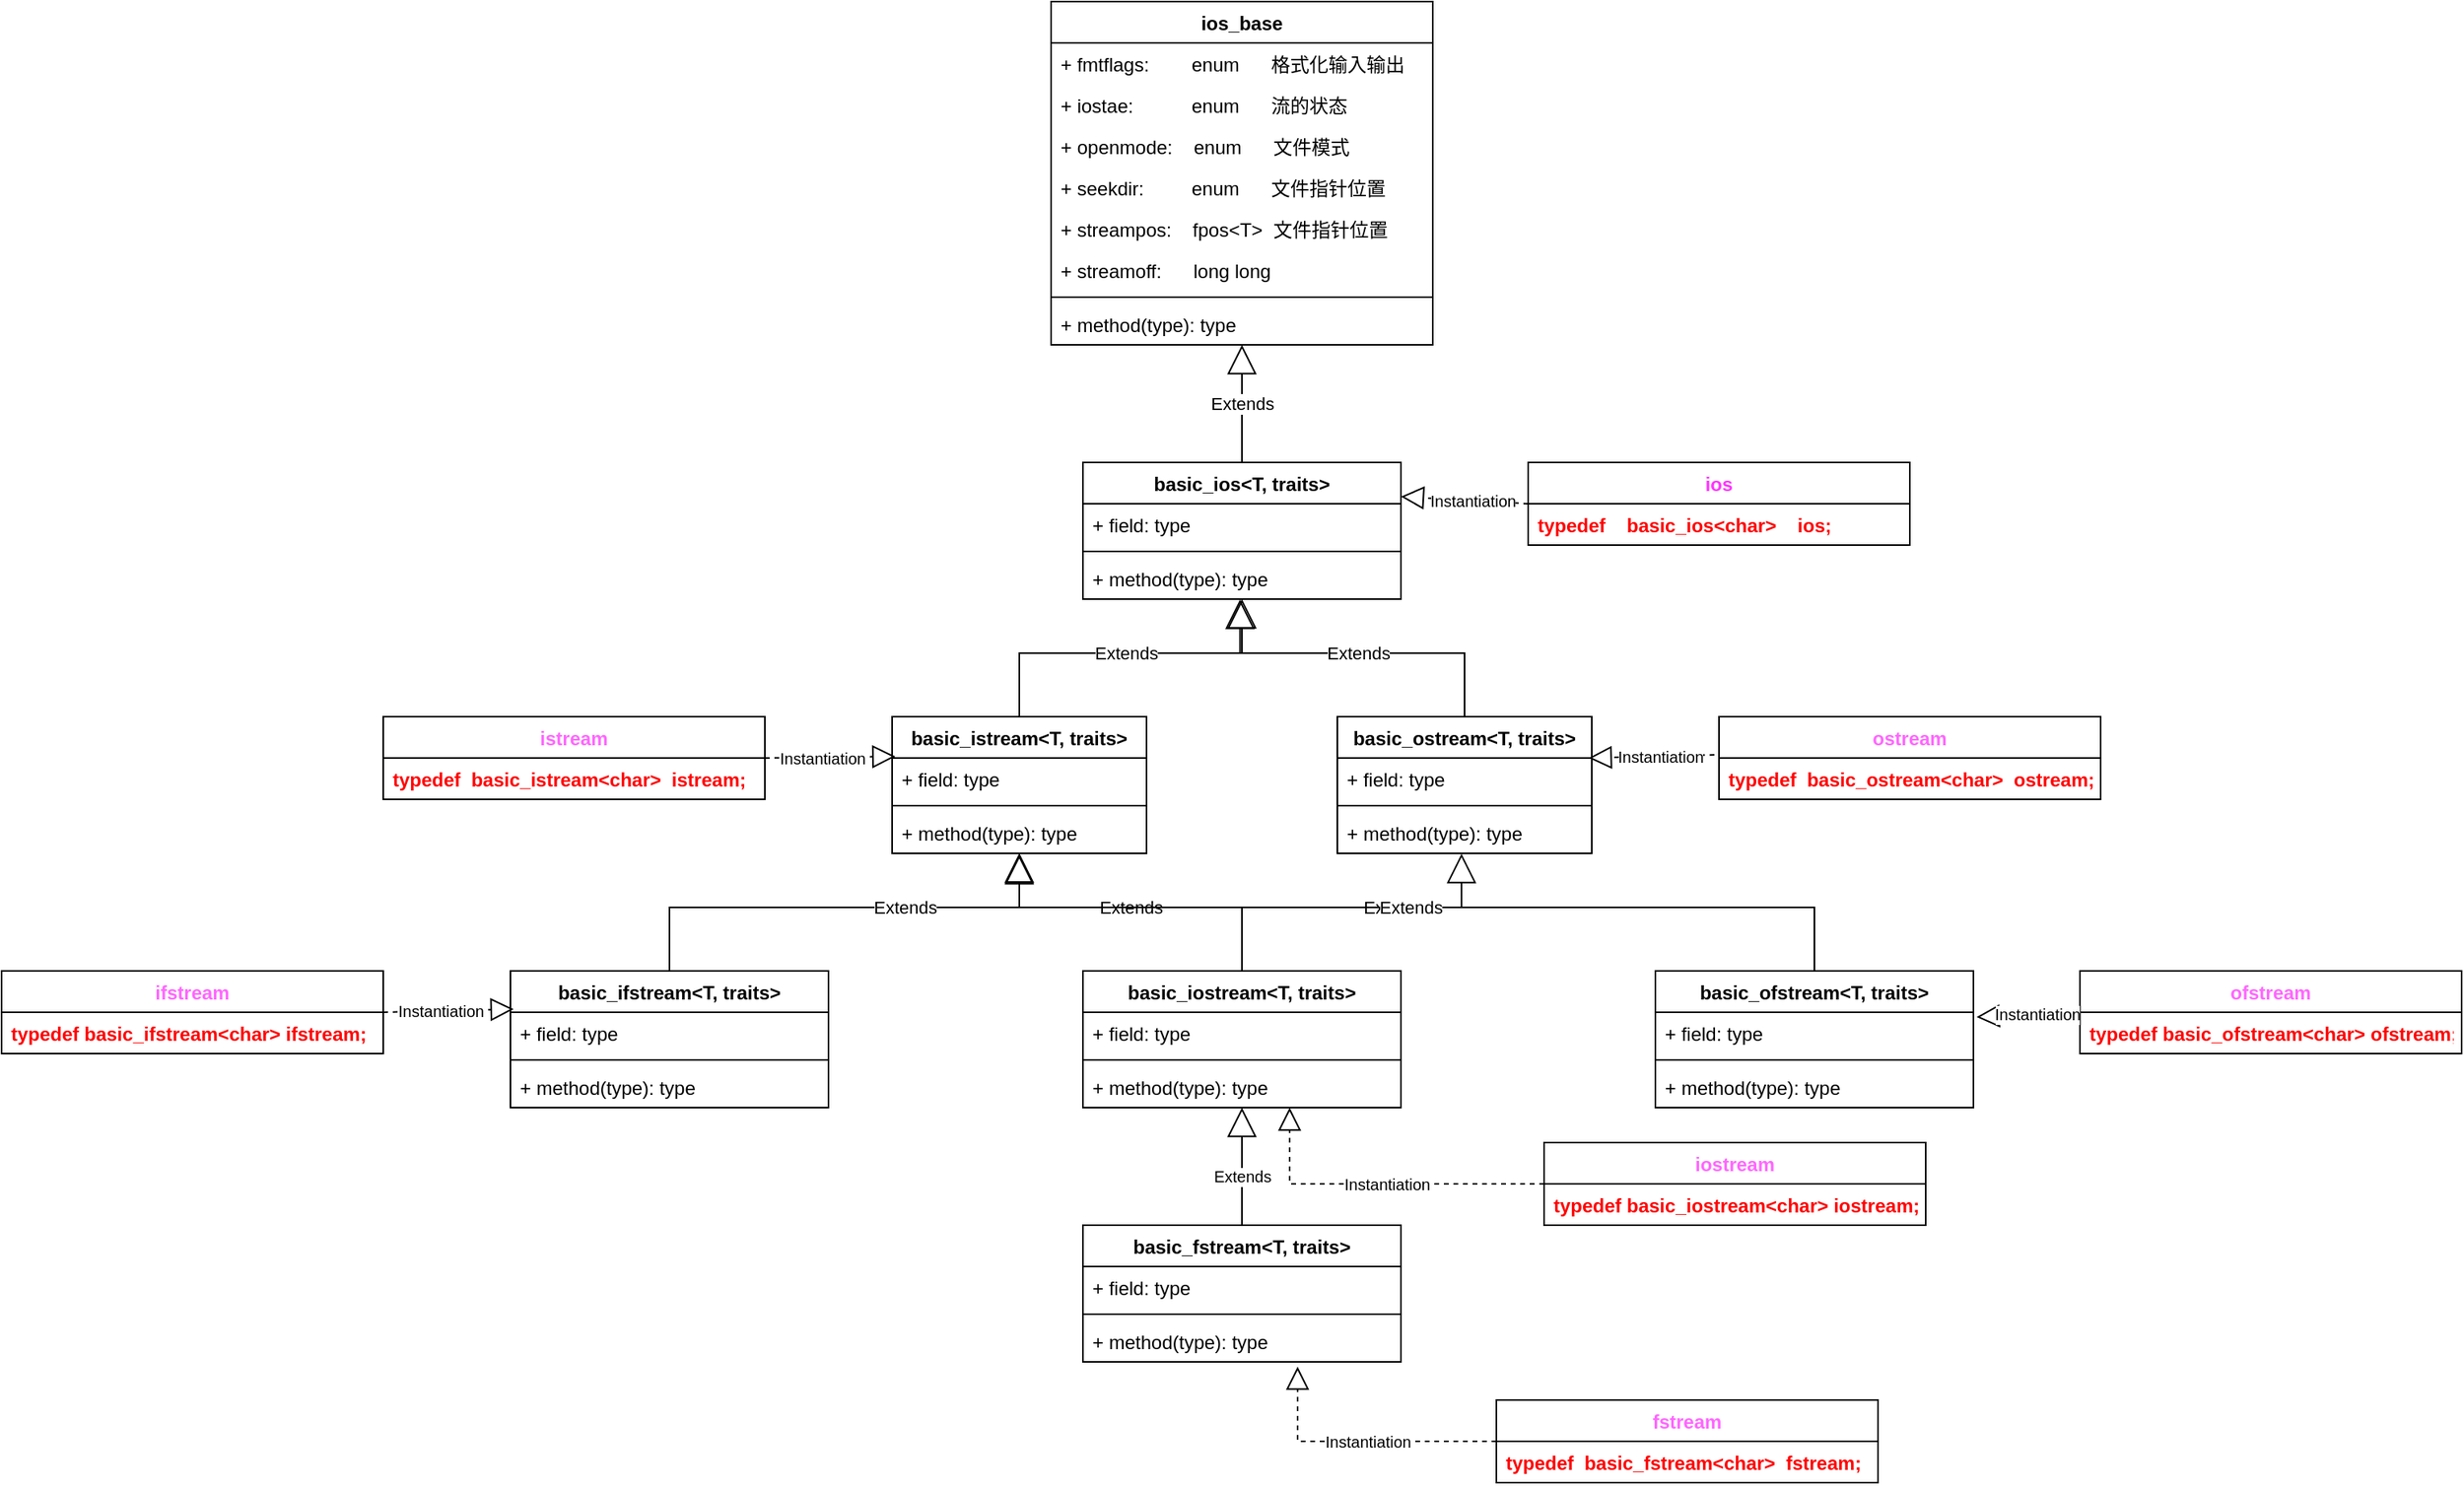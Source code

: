<mxfile version="15.7.3" type="device"><diagram id="C5RBs43oDa-KdzZeNtuy" name="IO class"><mxGraphModel dx="2249" dy="2026" grid="1" gridSize="10" guides="1" tooltips="1" connect="1" arrows="1" fold="1" page="1" pageScale="1" pageWidth="827" pageHeight="1169" math="0" shadow="0"><root><mxCell id="WIyWlLk6GJQsqaUBKTNV-0"/><mxCell id="WIyWlLk6GJQsqaUBKTNV-1" parent="WIyWlLk6GJQsqaUBKTNV-0"/><mxCell id="0G9L124DCdSk9ookQQi--3" value="basic_fstream&lt;T, traits&gt;" style="swimlane;fontStyle=1;align=center;verticalAlign=top;childLayout=stackLayout;horizontal=1;startSize=26;horizontalStack=0;resizeParent=1;resizeParentMax=0;resizeLast=0;collapsible=1;marginBottom=0;" parent="WIyWlLk6GJQsqaUBKTNV-1" vertex="1"><mxGeometry x="200" y="200" width="200" height="86" as="geometry"/></mxCell><mxCell id="0G9L124DCdSk9ookQQi--4" value="+ field: type" style="text;strokeColor=none;fillColor=none;align=left;verticalAlign=top;spacingLeft=4;spacingRight=4;overflow=hidden;rotatable=0;points=[[0,0.5],[1,0.5]];portConstraint=eastwest;" parent="0G9L124DCdSk9ookQQi--3" vertex="1"><mxGeometry y="26" width="200" height="26" as="geometry"/></mxCell><mxCell id="0G9L124DCdSk9ookQQi--5" value="" style="line;strokeWidth=1;fillColor=none;align=left;verticalAlign=middle;spacingTop=-1;spacingLeft=3;spacingRight=3;rotatable=0;labelPosition=right;points=[];portConstraint=eastwest;" parent="0G9L124DCdSk9ookQQi--3" vertex="1"><mxGeometry y="52" width="200" height="8" as="geometry"/></mxCell><mxCell id="0G9L124DCdSk9ookQQi--6" value="+ method(type): type" style="text;strokeColor=none;fillColor=none;align=left;verticalAlign=top;spacingLeft=4;spacingRight=4;overflow=hidden;rotatable=0;points=[[0,0.5],[1,0.5]];portConstraint=eastwest;" parent="0G9L124DCdSk9ookQQi--3" vertex="1"><mxGeometry y="60" width="200" height="26" as="geometry"/></mxCell><mxCell id="0G9L124DCdSk9ookQQi--10" value="fstream" style="swimlane;fontStyle=1;childLayout=stackLayout;horizontal=1;startSize=26;fillColor=none;horizontalStack=0;resizeParent=1;resizeParentMax=0;resizeLast=0;collapsible=1;marginBottom=0;fontColor=#FF66FF;" parent="WIyWlLk6GJQsqaUBKTNV-1" vertex="1"><mxGeometry x="460" y="310" width="240" height="52" as="geometry"/></mxCell><mxCell id="0G9L124DCdSk9ookQQi--11" value="typedef  basic_fstream&lt;char&gt;  fstream;" style="text;strokeColor=none;fillColor=none;align=left;verticalAlign=top;spacingLeft=4;spacingRight=4;overflow=hidden;rotatable=0;points=[[0,0.5],[1,0.5]];portConstraint=eastwest;fontStyle=1;fontColor=#FF0000;" parent="0G9L124DCdSk9ookQQi--10" vertex="1"><mxGeometry y="26" width="240" height="26" as="geometry"/></mxCell><mxCell id="0G9L124DCdSk9ookQQi--14" value="Instantiation" style="endArrow=block;dashed=1;endFill=0;endSize=12;html=1;rounded=0;exitX=0;exitY=0.5;exitDx=0;exitDy=0;fontSize=10;spacingLeft=10;entryX=0.675;entryY=1.115;entryDx=0;entryDy=0;entryPerimeter=0;" parent="WIyWlLk6GJQsqaUBKTNV-1" source="0G9L124DCdSk9ookQQi--10" target="0G9L124DCdSk9ookQQi--6" edge="1"><mxGeometry width="160" relative="1" as="geometry"><mxPoint x="420" y="470" as="sourcePoint"/><mxPoint x="280" y="356" as="targetPoint"/><Array as="points"><mxPoint x="335" y="336"/></Array></mxGeometry></mxCell><mxCell id="0G9L124DCdSk9ookQQi--15" value="basic_iostream&lt;T, traits&gt;" style="swimlane;fontStyle=1;align=center;verticalAlign=top;childLayout=stackLayout;horizontal=1;startSize=26;horizontalStack=0;resizeParent=1;resizeParentMax=0;resizeLast=0;collapsible=1;marginBottom=0;" parent="WIyWlLk6GJQsqaUBKTNV-1" vertex="1"><mxGeometry x="200" y="40" width="200" height="86" as="geometry"/></mxCell><mxCell id="0G9L124DCdSk9ookQQi--16" value="+ field: type" style="text;strokeColor=none;fillColor=none;align=left;verticalAlign=top;spacingLeft=4;spacingRight=4;overflow=hidden;rotatable=0;points=[[0,0.5],[1,0.5]];portConstraint=eastwest;" parent="0G9L124DCdSk9ookQQi--15" vertex="1"><mxGeometry y="26" width="200" height="26" as="geometry"/></mxCell><mxCell id="0G9L124DCdSk9ookQQi--17" value="" style="line;strokeWidth=1;fillColor=none;align=left;verticalAlign=middle;spacingTop=-1;spacingLeft=3;spacingRight=3;rotatable=0;labelPosition=right;points=[];portConstraint=eastwest;" parent="0G9L124DCdSk9ookQQi--15" vertex="1"><mxGeometry y="52" width="200" height="8" as="geometry"/></mxCell><mxCell id="0G9L124DCdSk9ookQQi--18" value="+ method(type): type" style="text;strokeColor=none;fillColor=none;align=left;verticalAlign=top;spacingLeft=4;spacingRight=4;overflow=hidden;rotatable=0;points=[[0,0.5],[1,0.5]];portConstraint=eastwest;" parent="0G9L124DCdSk9ookQQi--15" vertex="1"><mxGeometry y="60" width="200" height="26" as="geometry"/></mxCell><mxCell id="0G9L124DCdSk9ookQQi--19" value="Extends" style="endArrow=block;endSize=16;endFill=0;html=1;rounded=0;fontSize=10;spacingTop=12;exitX=0.5;exitY=0;exitDx=0;exitDy=0;" parent="WIyWlLk6GJQsqaUBKTNV-1" source="0G9L124DCdSk9ookQQi--3" target="0G9L124DCdSk9ookQQi--18" edge="1"><mxGeometry width="160" relative="1" as="geometry"><mxPoint x="300" y="170" as="sourcePoint"/><mxPoint x="310" y="160" as="targetPoint"/><Array as="points"/></mxGeometry></mxCell><mxCell id="vMaf47c4tbLlnFsqn_Aq-0" value="basic_istream&lt;T, traits&gt;" style="swimlane;fontStyle=1;align=center;verticalAlign=top;childLayout=stackLayout;horizontal=1;startSize=26;horizontalStack=0;resizeParent=1;resizeParentMax=0;resizeLast=0;collapsible=1;marginBottom=0;" parent="WIyWlLk6GJQsqaUBKTNV-1" vertex="1"><mxGeometry x="80" y="-120" width="160" height="86" as="geometry"/></mxCell><mxCell id="vMaf47c4tbLlnFsqn_Aq-1" value="+ field: type" style="text;strokeColor=none;fillColor=none;align=left;verticalAlign=top;spacingLeft=4;spacingRight=4;overflow=hidden;rotatable=0;points=[[0,0.5],[1,0.5]];portConstraint=eastwest;" parent="vMaf47c4tbLlnFsqn_Aq-0" vertex="1"><mxGeometry y="26" width="160" height="26" as="geometry"/></mxCell><mxCell id="vMaf47c4tbLlnFsqn_Aq-2" value="" style="line;strokeWidth=1;fillColor=none;align=left;verticalAlign=middle;spacingTop=-1;spacingLeft=3;spacingRight=3;rotatable=0;labelPosition=right;points=[];portConstraint=eastwest;" parent="vMaf47c4tbLlnFsqn_Aq-0" vertex="1"><mxGeometry y="52" width="160" height="8" as="geometry"/></mxCell><mxCell id="vMaf47c4tbLlnFsqn_Aq-3" value="+ method(type): type" style="text;strokeColor=none;fillColor=none;align=left;verticalAlign=top;spacingLeft=4;spacingRight=4;overflow=hidden;rotatable=0;points=[[0,0.5],[1,0.5]];portConstraint=eastwest;" parent="vMaf47c4tbLlnFsqn_Aq-0" vertex="1"><mxGeometry y="60" width="160" height="26" as="geometry"/></mxCell><mxCell id="vMaf47c4tbLlnFsqn_Aq-4" value="basic_ostream&lt;T, traits&gt;" style="swimlane;fontStyle=1;align=center;verticalAlign=top;childLayout=stackLayout;horizontal=1;startSize=26;horizontalStack=0;resizeParent=1;resizeParentMax=0;resizeLast=0;collapsible=1;marginBottom=0;" parent="WIyWlLk6GJQsqaUBKTNV-1" vertex="1"><mxGeometry x="360" y="-120" width="160" height="86" as="geometry"/></mxCell><mxCell id="vMaf47c4tbLlnFsqn_Aq-5" value="+ field: type" style="text;strokeColor=none;fillColor=none;align=left;verticalAlign=top;spacingLeft=4;spacingRight=4;overflow=hidden;rotatable=0;points=[[0,0.5],[1,0.5]];portConstraint=eastwest;" parent="vMaf47c4tbLlnFsqn_Aq-4" vertex="1"><mxGeometry y="26" width="160" height="26" as="geometry"/></mxCell><mxCell id="vMaf47c4tbLlnFsqn_Aq-6" value="" style="line;strokeWidth=1;fillColor=none;align=left;verticalAlign=middle;spacingTop=-1;spacingLeft=3;spacingRight=3;rotatable=0;labelPosition=right;points=[];portConstraint=eastwest;" parent="vMaf47c4tbLlnFsqn_Aq-4" vertex="1"><mxGeometry y="52" width="160" height="8" as="geometry"/></mxCell><mxCell id="vMaf47c4tbLlnFsqn_Aq-7" value="+ method(type): type" style="text;strokeColor=none;fillColor=none;align=left;verticalAlign=top;spacingLeft=4;spacingRight=4;overflow=hidden;rotatable=0;points=[[0,0.5],[1,0.5]];portConstraint=eastwest;" parent="vMaf47c4tbLlnFsqn_Aq-4" vertex="1"><mxGeometry y="60" width="160" height="26" as="geometry"/></mxCell><mxCell id="vMaf47c4tbLlnFsqn_Aq-8" value="basic_ios&lt;T, traits&gt;" style="swimlane;fontStyle=1;align=center;verticalAlign=top;childLayout=stackLayout;horizontal=1;startSize=26;horizontalStack=0;resizeParent=1;resizeParentMax=0;resizeLast=0;collapsible=1;marginBottom=0;" parent="WIyWlLk6GJQsqaUBKTNV-1" vertex="1"><mxGeometry x="200" y="-280" width="200" height="86" as="geometry"/></mxCell><mxCell id="vMaf47c4tbLlnFsqn_Aq-9" value="+ field: type" style="text;strokeColor=none;fillColor=none;align=left;verticalAlign=top;spacingLeft=4;spacingRight=4;overflow=hidden;rotatable=0;points=[[0,0.5],[1,0.5]];portConstraint=eastwest;" parent="vMaf47c4tbLlnFsqn_Aq-8" vertex="1"><mxGeometry y="26" width="200" height="26" as="geometry"/></mxCell><mxCell id="vMaf47c4tbLlnFsqn_Aq-10" value="" style="line;strokeWidth=1;fillColor=none;align=left;verticalAlign=middle;spacingTop=-1;spacingLeft=3;spacingRight=3;rotatable=0;labelPosition=right;points=[];portConstraint=eastwest;" parent="vMaf47c4tbLlnFsqn_Aq-8" vertex="1"><mxGeometry y="52" width="200" height="8" as="geometry"/></mxCell><mxCell id="vMaf47c4tbLlnFsqn_Aq-11" value="+ method(type): type" style="text;strokeColor=none;fillColor=none;align=left;verticalAlign=top;spacingLeft=4;spacingRight=4;overflow=hidden;rotatable=0;points=[[0,0.5],[1,0.5]];portConstraint=eastwest;" parent="vMaf47c4tbLlnFsqn_Aq-8" vertex="1"><mxGeometry y="60" width="200" height="26" as="geometry"/></mxCell><mxCell id="vMaf47c4tbLlnFsqn_Aq-14" value="Extends" style="endArrow=block;endSize=16;endFill=0;html=1;rounded=0;edgeStyle=orthogonalEdgeStyle;exitX=0.5;exitY=0;exitDx=0;exitDy=0;" parent="WIyWlLk6GJQsqaUBKTNV-1" source="0G9L124DCdSk9ookQQi--15" target="vMaf47c4tbLlnFsqn_Aq-3" edge="1"><mxGeometry x="0.028" width="160" relative="1" as="geometry"><mxPoint x="170" as="sourcePoint"/><mxPoint x="330" as="targetPoint"/><Array as="points"><mxPoint x="300"/><mxPoint x="160"/></Array><mxPoint as="offset"/></mxGeometry></mxCell><mxCell id="vMaf47c4tbLlnFsqn_Aq-15" value="Extends" style="endArrow=block;endSize=16;endFill=0;html=1;rounded=0;edgeStyle=orthogonalEdgeStyle;exitX=0.5;exitY=0;exitDx=0;exitDy=0;entryX=0.488;entryY=1.008;entryDx=0;entryDy=0;entryPerimeter=0;" parent="WIyWlLk6GJQsqaUBKTNV-1" target="vMaf47c4tbLlnFsqn_Aq-7" edge="1" source="0G9L124DCdSk9ookQQi--15"><mxGeometry x="0.277" width="160" relative="1" as="geometry"><mxPoint x="370" y="40" as="sourcePoint"/><mxPoint x="490" as="targetPoint"/><Array as="points"><mxPoint x="300"/><mxPoint x="438"/></Array><mxPoint as="offset"/></mxGeometry></mxCell><mxCell id="vMaf47c4tbLlnFsqn_Aq-16" value="ios_base" style="swimlane;fontStyle=1;align=center;verticalAlign=top;childLayout=stackLayout;horizontal=1;startSize=26;horizontalStack=0;resizeParent=1;resizeParentMax=0;resizeLast=0;collapsible=1;marginBottom=0;" parent="WIyWlLk6GJQsqaUBKTNV-1" vertex="1"><mxGeometry x="180" y="-570" width="240" height="216" as="geometry"/></mxCell><mxCell id="vMaf47c4tbLlnFsqn_Aq-17" value="+ fmtflags:        enum      格式化输入输出" style="text;strokeColor=none;fillColor=none;align=left;verticalAlign=top;spacingLeft=4;spacingRight=4;overflow=hidden;rotatable=0;points=[[0,0.5],[1,0.5]];portConstraint=eastwest;" parent="vMaf47c4tbLlnFsqn_Aq-16" vertex="1"><mxGeometry y="26" width="240" height="26" as="geometry"/></mxCell><mxCell id="vMaf47c4tbLlnFsqn_Aq-23" value="+ iostae:           enum      流的状态" style="text;strokeColor=none;fillColor=none;align=left;verticalAlign=top;spacingLeft=4;spacingRight=4;overflow=hidden;rotatable=0;points=[[0,0.5],[1,0.5]];portConstraint=eastwest;" parent="vMaf47c4tbLlnFsqn_Aq-16" vertex="1"><mxGeometry y="52" width="240" height="26" as="geometry"/></mxCell><mxCell id="vMaf47c4tbLlnFsqn_Aq-24" value="+ openmode:    enum      文件模式" style="text;strokeColor=none;fillColor=none;align=left;verticalAlign=top;spacingLeft=4;spacingRight=4;overflow=hidden;rotatable=0;points=[[0,0.5],[1,0.5]];portConstraint=eastwest;" parent="vMaf47c4tbLlnFsqn_Aq-16" vertex="1"><mxGeometry y="78" width="240" height="26" as="geometry"/></mxCell><mxCell id="vMaf47c4tbLlnFsqn_Aq-25" value="+ seekdir:         enum      文件指针位置" style="text;strokeColor=none;fillColor=none;align=left;verticalAlign=top;spacingLeft=4;spacingRight=4;overflow=hidden;rotatable=0;points=[[0,0.5],[1,0.5]];portConstraint=eastwest;" parent="vMaf47c4tbLlnFsqn_Aq-16" vertex="1"><mxGeometry y="104" width="240" height="26" as="geometry"/></mxCell><mxCell id="vMaf47c4tbLlnFsqn_Aq-26" value="+ streampos:    fpos&lt;T&gt;  文件指针位置" style="text;strokeColor=none;fillColor=none;align=left;verticalAlign=top;spacingLeft=4;spacingRight=4;overflow=hidden;rotatable=0;points=[[0,0.5],[1,0.5]];portConstraint=eastwest;" parent="vMaf47c4tbLlnFsqn_Aq-16" vertex="1"><mxGeometry y="130" width="240" height="26" as="geometry"/></mxCell><mxCell id="vMaf47c4tbLlnFsqn_Aq-27" value="+ streamoff:      long long" style="text;strokeColor=none;fillColor=none;align=left;verticalAlign=top;spacingLeft=4;spacingRight=4;overflow=hidden;rotatable=0;points=[[0,0.5],[1,0.5]];portConstraint=eastwest;" parent="vMaf47c4tbLlnFsqn_Aq-16" vertex="1"><mxGeometry y="156" width="240" height="26" as="geometry"/></mxCell><mxCell id="vMaf47c4tbLlnFsqn_Aq-18" value="" style="line;strokeWidth=1;fillColor=none;align=left;verticalAlign=middle;spacingTop=-1;spacingLeft=3;spacingRight=3;rotatable=0;labelPosition=right;points=[];portConstraint=eastwest;" parent="vMaf47c4tbLlnFsqn_Aq-16" vertex="1"><mxGeometry y="182" width="240" height="8" as="geometry"/></mxCell><mxCell id="vMaf47c4tbLlnFsqn_Aq-19" value="+ method(type): type" style="text;strokeColor=none;fillColor=none;align=left;verticalAlign=top;spacingLeft=4;spacingRight=4;overflow=hidden;rotatable=0;points=[[0,0.5],[1,0.5]];portConstraint=eastwest;" parent="vMaf47c4tbLlnFsqn_Aq-16" vertex="1"><mxGeometry y="190" width="240" height="26" as="geometry"/></mxCell><mxCell id="vMaf47c4tbLlnFsqn_Aq-20" value="Extends" style="endArrow=block;endSize=16;endFill=0;html=1;rounded=0;edgeStyle=orthogonalEdgeStyle;exitX=0.5;exitY=0;exitDx=0;exitDy=0;entryX=0.494;entryY=1.008;entryDx=0;entryDy=0;entryPerimeter=0;" parent="WIyWlLk6GJQsqaUBKTNV-1" source="vMaf47c4tbLlnFsqn_Aq-4" target="vMaf47c4tbLlnFsqn_Aq-11" edge="1"><mxGeometry width="160" relative="1" as="geometry"><mxPoint x="486" y="-137" as="sourcePoint"/><mxPoint x="240" y="-160" as="targetPoint"/><Array as="points"><mxPoint x="440" y="-160"/><mxPoint x="299" y="-160"/></Array></mxGeometry></mxCell><mxCell id="vMaf47c4tbLlnFsqn_Aq-21" value="Extends" style="endArrow=block;endSize=16;endFill=0;html=1;rounded=0;edgeStyle=orthogonalEdgeStyle;exitX=0.5;exitY=0;exitDx=0;exitDy=0;" parent="WIyWlLk6GJQsqaUBKTNV-1" source="vMaf47c4tbLlnFsqn_Aq-0" target="vMaf47c4tbLlnFsqn_Aq-11" edge="1"><mxGeometry width="160" relative="1" as="geometry"><mxPoint x="450" y="-110" as="sourcePoint"/><mxPoint x="300" y="-190" as="targetPoint"/><Array as="points"><mxPoint x="160" y="-160"/><mxPoint x="300" y="-160"/></Array></mxGeometry></mxCell><mxCell id="vMaf47c4tbLlnFsqn_Aq-22" value="Extends" style="endArrow=block;endSize=16;endFill=0;html=1;rounded=0;exitX=0.5;exitY=0;exitDx=0;exitDy=0;" parent="WIyWlLk6GJQsqaUBKTNV-1" source="vMaf47c4tbLlnFsqn_Aq-8" target="vMaf47c4tbLlnFsqn_Aq-19" edge="1"><mxGeometry width="160" relative="1" as="geometry"><mxPoint x="300" y="-30" as="sourcePoint"/><mxPoint x="460" y="-30" as="targetPoint"/></mxGeometry></mxCell><mxCell id="i1K5IC3XBqdG8KbOiIF3-0" value="ios" style="swimlane;fontStyle=1;childLayout=stackLayout;horizontal=1;startSize=26;fillColor=none;horizontalStack=0;resizeParent=1;resizeParentMax=0;resizeLast=0;collapsible=1;marginBottom=0;fontColor=#FF33FF;" vertex="1" parent="WIyWlLk6GJQsqaUBKTNV-1"><mxGeometry x="480" y="-280" width="240" height="52" as="geometry"/></mxCell><mxCell id="i1K5IC3XBqdG8KbOiIF3-1" value="typedef    basic_ios&lt;char&gt;    ios;" style="text;strokeColor=none;fillColor=none;align=left;verticalAlign=top;spacingLeft=4;spacingRight=4;overflow=hidden;rotatable=0;points=[[0,0.5],[1,0.5]];portConstraint=eastwest;fontStyle=1;fontColor=#FF0000;" vertex="1" parent="i1K5IC3XBqdG8KbOiIF3-0"><mxGeometry y="26" width="240" height="26" as="geometry"/></mxCell><mxCell id="i1K5IC3XBqdG8KbOiIF3-4" value="Instantiation" style="endArrow=block;dashed=1;endFill=0;endSize=12;html=1;rounded=0;exitX=0;exitY=0.5;exitDx=0;exitDy=0;fontSize=10;spacingLeft=10;entryX=1;entryY=0.25;entryDx=0;entryDy=0;" edge="1" parent="WIyWlLk6GJQsqaUBKTNV-1" source="i1K5IC3XBqdG8KbOiIF3-0" target="vMaf47c4tbLlnFsqn_Aq-8"><mxGeometry width="160" relative="1" as="geometry"><mxPoint x="490" y="253" as="sourcePoint"/><mxPoint x="410" y="249" as="targetPoint"/></mxGeometry></mxCell><mxCell id="i1K5IC3XBqdG8KbOiIF3-5" value="iostream" style="swimlane;fontStyle=1;childLayout=stackLayout;horizontal=1;startSize=26;fillColor=none;horizontalStack=0;resizeParent=1;resizeParentMax=0;resizeLast=0;collapsible=1;marginBottom=0;fontColor=#FF66FF;" vertex="1" parent="WIyWlLk6GJQsqaUBKTNV-1"><mxGeometry x="490" y="148" width="240" height="52" as="geometry"/></mxCell><mxCell id="i1K5IC3XBqdG8KbOiIF3-6" value="typedef basic_iostream&lt;char&gt; iostream;" style="text;strokeColor=none;fillColor=none;align=left;verticalAlign=top;spacingLeft=4;spacingRight=4;overflow=hidden;rotatable=0;points=[[0,0.5],[1,0.5]];portConstraint=eastwest;fontStyle=1;fontColor=#FF0000;" vertex="1" parent="i1K5IC3XBqdG8KbOiIF3-5"><mxGeometry y="26" width="240" height="26" as="geometry"/></mxCell><mxCell id="i1K5IC3XBqdG8KbOiIF3-7" value="Instantiation" style="endArrow=block;dashed=1;endFill=0;endSize=12;html=1;rounded=0;exitX=0;exitY=0.5;exitDx=0;exitDy=0;fontSize=10;spacingLeft=10;entryX=0.65;entryY=1;entryDx=0;entryDy=0;entryPerimeter=0;" edge="1" parent="WIyWlLk6GJQsqaUBKTNV-1" source="i1K5IC3XBqdG8KbOiIF3-5" target="0G9L124DCdSk9ookQQi--18"><mxGeometry width="160" relative="1" as="geometry"><mxPoint x="490" y="-231" as="sourcePoint"/><mxPoint x="300" y="120" as="targetPoint"/><Array as="points"><mxPoint x="330" y="174"/></Array></mxGeometry></mxCell><mxCell id="i1K5IC3XBqdG8KbOiIF3-8" value="ostream" style="swimlane;fontStyle=1;childLayout=stackLayout;horizontal=1;startSize=26;fillColor=none;horizontalStack=0;resizeParent=1;resizeParentMax=0;resizeLast=0;collapsible=1;marginBottom=0;fontColor=#FF66FF;" vertex="1" parent="WIyWlLk6GJQsqaUBKTNV-1"><mxGeometry x="600" y="-120" width="240" height="52" as="geometry"/></mxCell><mxCell id="i1K5IC3XBqdG8KbOiIF3-9" value="typedef  basic_ostream&lt;char&gt;  ostream;" style="text;strokeColor=none;fillColor=none;align=left;verticalAlign=top;spacingLeft=4;spacingRight=4;overflow=hidden;rotatable=0;points=[[0,0.5],[1,0.5]];portConstraint=eastwest;fontStyle=1;fontColor=#FF0000;" vertex="1" parent="i1K5IC3XBqdG8KbOiIF3-8"><mxGeometry y="26" width="240" height="26" as="geometry"/></mxCell><mxCell id="i1K5IC3XBqdG8KbOiIF3-11" value="Instantiation" style="endArrow=block;dashed=1;endFill=0;endSize=12;html=1;rounded=0;exitX=-0.012;exitY=-0.077;exitDx=0;exitDy=0;entryX=0.988;entryY=0;entryDx=0;entryDy=0;fontSize=10;spacingLeft=10;entryPerimeter=0;exitPerimeter=0;" edge="1" parent="WIyWlLk6GJQsqaUBKTNV-1" source="i1K5IC3XBqdG8KbOiIF3-9" target="vMaf47c4tbLlnFsqn_Aq-5"><mxGeometry width="160" relative="1" as="geometry"><mxPoint x="490" y="93" as="sourcePoint"/><mxPoint x="410" y="89" as="targetPoint"/></mxGeometry></mxCell><mxCell id="i1K5IC3XBqdG8KbOiIF3-12" value="istream" style="swimlane;fontStyle=1;childLayout=stackLayout;horizontal=1;startSize=26;fillColor=none;horizontalStack=0;resizeParent=1;resizeParentMax=0;resizeLast=0;collapsible=1;marginBottom=0;fontColor=#FF66FF;" vertex="1" parent="WIyWlLk6GJQsqaUBKTNV-1"><mxGeometry x="-240" y="-120" width="240" height="52" as="geometry"/></mxCell><mxCell id="i1K5IC3XBqdG8KbOiIF3-13" value="typedef  basic_istream&lt;char&gt;  istream;" style="text;strokeColor=none;fillColor=none;align=left;verticalAlign=top;spacingLeft=4;spacingRight=4;overflow=hidden;rotatable=0;points=[[0,0.5],[1,0.5]];portConstraint=eastwest;fontStyle=1;fontColor=#FF0000;" vertex="1" parent="i1K5IC3XBqdG8KbOiIF3-12"><mxGeometry y="26" width="240" height="26" as="geometry"/></mxCell><mxCell id="i1K5IC3XBqdG8KbOiIF3-14" value="Instantiation" style="endArrow=block;dashed=1;endFill=0;endSize=12;html=1;rounded=0;exitX=1;exitY=0.5;exitDx=0;exitDy=0;entryX=0.013;entryY=-0.038;entryDx=0;entryDy=0;fontSize=10;spacingLeft=10;spacingRight=20;entryPerimeter=0;" edge="1" parent="WIyWlLk6GJQsqaUBKTNV-1" source="i1K5IC3XBqdG8KbOiIF3-12" target="vMaf47c4tbLlnFsqn_Aq-1"><mxGeometry width="160" relative="1" as="geometry"><mxPoint x="610" y="-71" as="sourcePoint"/><mxPoint x="530" y="-71" as="targetPoint"/></mxGeometry></mxCell><mxCell id="i1K5IC3XBqdG8KbOiIF3-15" value="basic_ifstream&lt;T, traits&gt;" style="swimlane;fontStyle=1;align=center;verticalAlign=top;childLayout=stackLayout;horizontal=1;startSize=26;horizontalStack=0;resizeParent=1;resizeParentMax=0;resizeLast=0;collapsible=1;marginBottom=0;" vertex="1" parent="WIyWlLk6GJQsqaUBKTNV-1"><mxGeometry x="-160" y="40" width="200" height="86" as="geometry"/></mxCell><mxCell id="i1K5IC3XBqdG8KbOiIF3-16" value="+ field: type" style="text;strokeColor=none;fillColor=none;align=left;verticalAlign=top;spacingLeft=4;spacingRight=4;overflow=hidden;rotatable=0;points=[[0,0.5],[1,0.5]];portConstraint=eastwest;" vertex="1" parent="i1K5IC3XBqdG8KbOiIF3-15"><mxGeometry y="26" width="200" height="26" as="geometry"/></mxCell><mxCell id="i1K5IC3XBqdG8KbOiIF3-17" value="" style="line;strokeWidth=1;fillColor=none;align=left;verticalAlign=middle;spacingTop=-1;spacingLeft=3;spacingRight=3;rotatable=0;labelPosition=right;points=[];portConstraint=eastwest;" vertex="1" parent="i1K5IC3XBqdG8KbOiIF3-15"><mxGeometry y="52" width="200" height="8" as="geometry"/></mxCell><mxCell id="i1K5IC3XBqdG8KbOiIF3-18" value="+ method(type): type" style="text;strokeColor=none;fillColor=none;align=left;verticalAlign=top;spacingLeft=4;spacingRight=4;overflow=hidden;rotatable=0;points=[[0,0.5],[1,0.5]];portConstraint=eastwest;" vertex="1" parent="i1K5IC3XBqdG8KbOiIF3-15"><mxGeometry y="60" width="200" height="26" as="geometry"/></mxCell><mxCell id="i1K5IC3XBqdG8KbOiIF3-19" value="basic_ofstream&lt;T, traits&gt;" style="swimlane;fontStyle=1;align=center;verticalAlign=top;childLayout=stackLayout;horizontal=1;startSize=26;horizontalStack=0;resizeParent=1;resizeParentMax=0;resizeLast=0;collapsible=1;marginBottom=0;" vertex="1" parent="WIyWlLk6GJQsqaUBKTNV-1"><mxGeometry x="560" y="40" width="200" height="86" as="geometry"/></mxCell><mxCell id="i1K5IC3XBqdG8KbOiIF3-20" value="+ field: type" style="text;strokeColor=none;fillColor=none;align=left;verticalAlign=top;spacingLeft=4;spacingRight=4;overflow=hidden;rotatable=0;points=[[0,0.5],[1,0.5]];portConstraint=eastwest;" vertex="1" parent="i1K5IC3XBqdG8KbOiIF3-19"><mxGeometry y="26" width="200" height="26" as="geometry"/></mxCell><mxCell id="i1K5IC3XBqdG8KbOiIF3-21" value="" style="line;strokeWidth=1;fillColor=none;align=left;verticalAlign=middle;spacingTop=-1;spacingLeft=3;spacingRight=3;rotatable=0;labelPosition=right;points=[];portConstraint=eastwest;" vertex="1" parent="i1K5IC3XBqdG8KbOiIF3-19"><mxGeometry y="52" width="200" height="8" as="geometry"/></mxCell><mxCell id="i1K5IC3XBqdG8KbOiIF3-22" value="+ method(type): type" style="text;strokeColor=none;fillColor=none;align=left;verticalAlign=top;spacingLeft=4;spacingRight=4;overflow=hidden;rotatable=0;points=[[0,0.5],[1,0.5]];portConstraint=eastwest;" vertex="1" parent="i1K5IC3XBqdG8KbOiIF3-19"><mxGeometry y="60" width="200" height="26" as="geometry"/></mxCell><mxCell id="i1K5IC3XBqdG8KbOiIF3-23" value="Extends" style="endArrow=block;endSize=16;endFill=0;html=1;rounded=0;edgeStyle=orthogonalEdgeStyle;exitX=0.5;exitY=0;exitDx=0;exitDy=0;" edge="1" parent="WIyWlLk6GJQsqaUBKTNV-1" source="i1K5IC3XBqdG8KbOiIF3-15" target="vMaf47c4tbLlnFsqn_Aq-3"><mxGeometry x="0.277" width="160" relative="1" as="geometry"><mxPoint x="-10" y="54" as="sourcePoint"/><mxPoint x="160" y="-30" as="targetPoint"/><Array as="points"><mxPoint x="-60"/><mxPoint x="160"/></Array><mxPoint as="offset"/></mxGeometry></mxCell><mxCell id="i1K5IC3XBqdG8KbOiIF3-24" value="Extends" style="endArrow=block;endSize=16;endFill=0;html=1;rounded=0;edgeStyle=orthogonalEdgeStyle;exitX=0.5;exitY=0;exitDx=0;exitDy=0;" edge="1" parent="WIyWlLk6GJQsqaUBKTNV-1" source="i1K5IC3XBqdG8KbOiIF3-19"><mxGeometry x="0.028" width="160" relative="1" as="geometry"><mxPoint x="860" as="sourcePoint"/><mxPoint x="160" y="-33" as="targetPoint"/><Array as="points"><mxPoint x="660"/><mxPoint x="160"/></Array><mxPoint as="offset"/></mxGeometry></mxCell><mxCell id="i1K5IC3XBqdG8KbOiIF3-25" value="ofstream" style="swimlane;fontStyle=1;childLayout=stackLayout;horizontal=1;startSize=26;fillColor=none;horizontalStack=0;resizeParent=1;resizeParentMax=0;resizeLast=0;collapsible=1;marginBottom=0;fontColor=#FF66FF;" vertex="1" parent="WIyWlLk6GJQsqaUBKTNV-1"><mxGeometry x="827" y="40" width="240" height="52" as="geometry"/></mxCell><mxCell id="i1K5IC3XBqdG8KbOiIF3-26" value="typedef basic_ofstream&lt;char&gt; ofstream;" style="text;strokeColor=none;fillColor=none;align=left;verticalAlign=top;spacingLeft=4;spacingRight=4;overflow=hidden;rotatable=0;points=[[0,0.5],[1,0.5]];portConstraint=eastwest;fontStyle=1;fontColor=#FF0000;" vertex="1" parent="i1K5IC3XBqdG8KbOiIF3-25"><mxGeometry y="26" width="240" height="26" as="geometry"/></mxCell><mxCell id="i1K5IC3XBqdG8KbOiIF3-27" value="ifstream" style="swimlane;fontStyle=1;childLayout=stackLayout;horizontal=1;startSize=26;fillColor=none;horizontalStack=0;resizeParent=1;resizeParentMax=0;resizeLast=0;collapsible=1;marginBottom=0;fontColor=#FF66FF;" vertex="1" parent="WIyWlLk6GJQsqaUBKTNV-1"><mxGeometry x="-480" y="40" width="240" height="52" as="geometry"/></mxCell><mxCell id="i1K5IC3XBqdG8KbOiIF3-28" value="typedef basic_ifstream&lt;char&gt; ifstream;" style="text;strokeColor=none;fillColor=none;align=left;verticalAlign=top;spacingLeft=4;spacingRight=4;overflow=hidden;rotatable=0;points=[[0,0.5],[1,0.5]];portConstraint=eastwest;fontStyle=1;fontColor=#FF0000;" vertex="1" parent="i1K5IC3XBqdG8KbOiIF3-27"><mxGeometry y="26" width="240" height="26" as="geometry"/></mxCell><mxCell id="i1K5IC3XBqdG8KbOiIF3-29" value="Instantiation" style="endArrow=block;dashed=1;endFill=0;endSize=12;html=1;rounded=0;exitX=1;exitY=0.5;exitDx=0;exitDy=0;entryX=0.01;entryY=-0.077;entryDx=0;entryDy=0;fontSize=10;spacingLeft=10;spacingRight=20;entryPerimeter=0;" edge="1" parent="WIyWlLk6GJQsqaUBKTNV-1" source="i1K5IC3XBqdG8KbOiIF3-27" target="i1K5IC3XBqdG8KbOiIF3-16"><mxGeometry width="160" relative="1" as="geometry"><mxPoint x="10" y="-84" as="sourcePoint"/><mxPoint x="92.08" y="-84.988" as="targetPoint"/></mxGeometry></mxCell><mxCell id="i1K5IC3XBqdG8KbOiIF3-30" value="Instantiation" style="endArrow=block;dashed=1;endFill=0;endSize=12;html=1;rounded=0;exitX=0;exitY=0.5;exitDx=0;exitDy=0;entryX=1.01;entryY=0.115;entryDx=0;entryDy=0;fontSize=10;spacingLeft=10;entryPerimeter=0;" edge="1" parent="WIyWlLk6GJQsqaUBKTNV-1" source="i1K5IC3XBqdG8KbOiIF3-25" target="i1K5IC3XBqdG8KbOiIF3-20"><mxGeometry width="160" relative="1" as="geometry"><mxPoint x="607.12" y="-86.002" as="sourcePoint"/><mxPoint x="528.08" y="-84" as="targetPoint"/></mxGeometry></mxCell></root></mxGraphModel></diagram></mxfile>